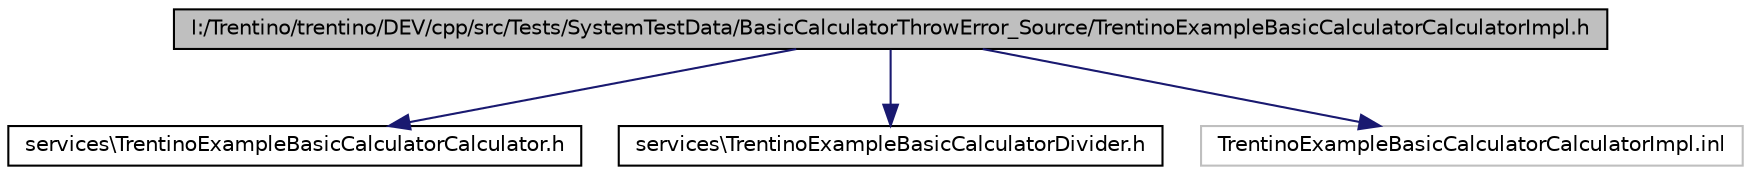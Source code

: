 digraph G
{
  edge [fontname="Helvetica",fontsize="10",labelfontname="Helvetica",labelfontsize="10"];
  node [fontname="Helvetica",fontsize="10",shape=record];
  Node1 [label="I:/Trentino/trentino/DEV/cpp/src/Tests/SystemTestData/BasicCalculatorThrowError_Source/TrentinoExampleBasicCalculatorCalculatorImpl.h",height=0.2,width=0.4,color="black", fillcolor="grey75", style="filled" fontcolor="black"];
  Node1 -> Node2 [color="midnightblue",fontsize="10",style="solid",fontname="Helvetica"];
  Node2 [label="services\\TrentinoExampleBasicCalculatorCalculator.h",height=0.2,width=0.4,color="black", fillcolor="white", style="filled",URL="$_system_test_data_2_basic_calculator_throw_error___source_2services_2_trentino_example_basic_calculator_calculator_8h.html"];
  Node1 -> Node3 [color="midnightblue",fontsize="10",style="solid",fontname="Helvetica"];
  Node3 [label="services\\TrentinoExampleBasicCalculatorDivider.h",height=0.2,width=0.4,color="black", fillcolor="white", style="filled",URL="$_system_test_data_2_basic_calculator_throw_error___source_2services_2_trentino_example_basic_calculator_divider_8h.html"];
  Node1 -> Node4 [color="midnightblue",fontsize="10",style="solid",fontname="Helvetica"];
  Node4 [label="TrentinoExampleBasicCalculatorCalculatorImpl.inl",height=0.2,width=0.4,color="grey75", fillcolor="white", style="filled"];
}
